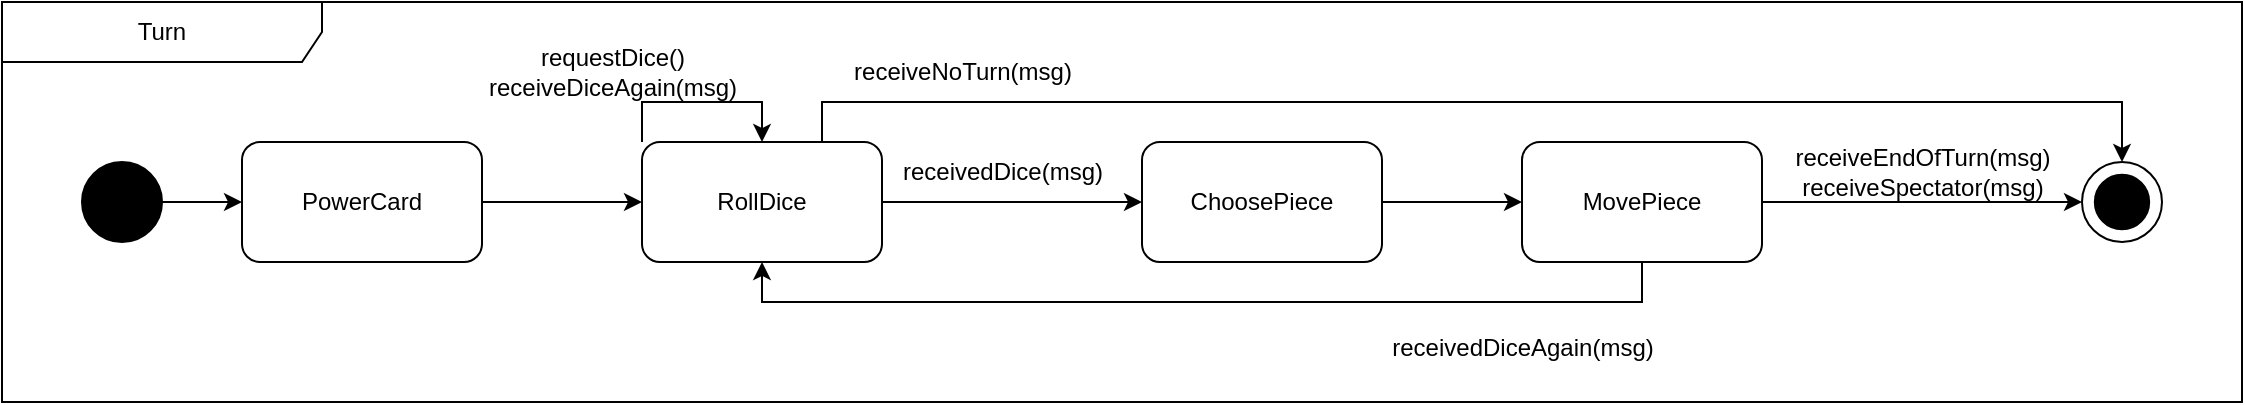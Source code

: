 <mxfile version="24.7.8">
  <diagram name="Seite-1" id="sXgBdFNS4Iq4SZMFfz9C">
    <mxGraphModel dx="1674" dy="836" grid="1" gridSize="10" guides="1" tooltips="1" connect="1" arrows="1" fold="1" page="1" pageScale="1" pageWidth="827" pageHeight="1169" math="0" shadow="0">
      <root>
        <mxCell id="0" />
        <mxCell id="1" parent="0" />
        <mxCell id="lQyYDzL_I2UZiROKzIM_-1" value="Turn" style="shape=umlFrame;whiteSpace=wrap;html=1;pointerEvents=0;recursiveResize=0;container=1;collapsible=0;width=160;" parent="1" vertex="1">
          <mxGeometry y="160" width="1120" height="200" as="geometry" />
        </mxCell>
        <mxCell id="Uh5D1-d9lzjAH5gLcX9P-13" style="edgeStyle=orthogonalEdgeStyle;rounded=0;orthogonalLoop=1;jettySize=auto;html=1;entryX=0;entryY=0.5;entryDx=0;entryDy=0;" parent="lQyYDzL_I2UZiROKzIM_-1" source="Uh5D1-d9lzjAH5gLcX9P-6" target="Uh5D1-d9lzjAH5gLcX9P-7" edge="1">
          <mxGeometry relative="1" as="geometry" />
        </mxCell>
        <mxCell id="q4_EZUNwiwKdVfT21M7S-6" style="edgeStyle=orthogonalEdgeStyle;rounded=0;orthogonalLoop=1;jettySize=auto;html=1;exitX=0.75;exitY=0;exitDx=0;exitDy=0;entryX=0.5;entryY=0;entryDx=0;entryDy=0;" parent="lQyYDzL_I2UZiROKzIM_-1" source="Uh5D1-d9lzjAH5gLcX9P-6" target="Uh5D1-d9lzjAH5gLcX9P-2" edge="1">
          <mxGeometry relative="1" as="geometry" />
        </mxCell>
        <mxCell id="Uh5D1-d9lzjAH5gLcX9P-6" value="RollDice" style="rounded=1;whiteSpace=wrap;html=1;" parent="lQyYDzL_I2UZiROKzIM_-1" vertex="1">
          <mxGeometry x="320" y="70" width="120" height="60" as="geometry" />
        </mxCell>
        <mxCell id="Uh5D1-d9lzjAH5gLcX9P-12" style="edgeStyle=orthogonalEdgeStyle;rounded=0;orthogonalLoop=1;jettySize=auto;html=1;entryX=0;entryY=0.5;entryDx=0;entryDy=0;" parent="lQyYDzL_I2UZiROKzIM_-1" source="Uh5D1-d9lzjAH5gLcX9P-7" target="Uh5D1-d9lzjAH5gLcX9P-8" edge="1">
          <mxGeometry relative="1" as="geometry" />
        </mxCell>
        <mxCell id="Uh5D1-d9lzjAH5gLcX9P-7" value="ChoosePiece" style="rounded=1;whiteSpace=wrap;html=1;" parent="lQyYDzL_I2UZiROKzIM_-1" vertex="1">
          <mxGeometry x="570" y="70" width="120" height="60" as="geometry" />
        </mxCell>
        <mxCell id="q4_EZUNwiwKdVfT21M7S-1" style="edgeStyle=orthogonalEdgeStyle;rounded=0;orthogonalLoop=1;jettySize=auto;html=1;exitX=1;exitY=0.5;exitDx=0;exitDy=0;entryX=0;entryY=0.5;entryDx=0;entryDy=0;" parent="lQyYDzL_I2UZiROKzIM_-1" source="Uh5D1-d9lzjAH5gLcX9P-8" target="Uh5D1-d9lzjAH5gLcX9P-2" edge="1">
          <mxGeometry relative="1" as="geometry" />
        </mxCell>
        <mxCell id="q4_EZUNwiwKdVfT21M7S-4" style="edgeStyle=orthogonalEdgeStyle;rounded=0;orthogonalLoop=1;jettySize=auto;html=1;exitX=0.5;exitY=1;exitDx=0;exitDy=0;entryX=0.5;entryY=1;entryDx=0;entryDy=0;" parent="lQyYDzL_I2UZiROKzIM_-1" source="Uh5D1-d9lzjAH5gLcX9P-8" target="Uh5D1-d9lzjAH5gLcX9P-6" edge="1">
          <mxGeometry relative="1" as="geometry" />
        </mxCell>
        <mxCell id="Uh5D1-d9lzjAH5gLcX9P-8" value="MovePiece" style="rounded=1;whiteSpace=wrap;html=1;" parent="lQyYDzL_I2UZiROKzIM_-1" vertex="1">
          <mxGeometry x="760" y="70" width="120" height="60" as="geometry" />
        </mxCell>
        <mxCell id="Uh5D1-d9lzjAH5gLcX9P-2" value="" style="ellipse;whiteSpace=wrap;html=1;aspect=fixed;" parent="lQyYDzL_I2UZiROKzIM_-1" vertex="1">
          <mxGeometry x="1040" y="80" width="40" height="40" as="geometry" />
        </mxCell>
        <mxCell id="Uh5D1-d9lzjAH5gLcX9P-3" value="" style="ellipse;whiteSpace=wrap;html=1;aspect=fixed;fillColor=#000000;" parent="lQyYDzL_I2UZiROKzIM_-1" vertex="1">
          <mxGeometry x="1046.41" y="86.41" width="27.18" height="27.18" as="geometry" />
        </mxCell>
        <mxCell id="q4_EZUNwiwKdVfT21M7S-3" value="receiveEndOfTurn(msg)&lt;div&gt;receiveSpectator(msg)&lt;/div&gt;" style="text;html=1;align=center;verticalAlign=middle;resizable=0;points=[];autosize=1;strokeColor=none;fillColor=none;" parent="lQyYDzL_I2UZiROKzIM_-1" vertex="1">
          <mxGeometry x="885" y="65" width="150" height="40" as="geometry" />
        </mxCell>
        <mxCell id="q4_EZUNwiwKdVfT21M7S-7" value="receiveNoTurn(msg)" style="text;html=1;align=center;verticalAlign=middle;resizable=0;points=[];autosize=1;strokeColor=none;fillColor=none;" parent="lQyYDzL_I2UZiROKzIM_-1" vertex="1">
          <mxGeometry x="415" y="20" width="130" height="30" as="geometry" />
        </mxCell>
        <mxCell id="Uh5D1-d9lzjAH5gLcX9P-5" style="edgeStyle=orthogonalEdgeStyle;rounded=0;orthogonalLoop=1;jettySize=auto;html=1;entryX=0;entryY=0.5;entryDx=0;entryDy=0;" parent="lQyYDzL_I2UZiROKzIM_-1" source="Uh5D1-d9lzjAH5gLcX9P-1" target="Uh5D1-d9lzjAH5gLcX9P-4" edge="1">
          <mxGeometry relative="1" as="geometry" />
        </mxCell>
        <mxCell id="Uh5D1-d9lzjAH5gLcX9P-1" value="" style="ellipse;whiteSpace=wrap;html=1;aspect=fixed;fillColor=#000000;" parent="lQyYDzL_I2UZiROKzIM_-1" vertex="1">
          <mxGeometry x="40" y="80" width="40" height="40" as="geometry" />
        </mxCell>
        <mxCell id="Uh5D1-d9lzjAH5gLcX9P-4" value="PowerCard" style="rounded=1;whiteSpace=wrap;html=1;" parent="lQyYDzL_I2UZiROKzIM_-1" vertex="1">
          <mxGeometry x="120" y="70" width="120" height="60" as="geometry" />
        </mxCell>
        <mxCell id="Uh5D1-d9lzjAH5gLcX9P-14" style="edgeStyle=orthogonalEdgeStyle;rounded=0;orthogonalLoop=1;jettySize=auto;html=1;entryX=0;entryY=0.5;entryDx=0;entryDy=0;" parent="lQyYDzL_I2UZiROKzIM_-1" source="Uh5D1-d9lzjAH5gLcX9P-4" target="Uh5D1-d9lzjAH5gLcX9P-6" edge="1">
          <mxGeometry relative="1" as="geometry" />
        </mxCell>
        <mxCell id="q4_EZUNwiwKdVfT21M7S-8" style="edgeStyle=orthogonalEdgeStyle;rounded=0;orthogonalLoop=1;jettySize=auto;html=1;exitX=0;exitY=0;exitDx=0;exitDy=0;entryX=0.5;entryY=0;entryDx=0;entryDy=0;" parent="lQyYDzL_I2UZiROKzIM_-1" source="Uh5D1-d9lzjAH5gLcX9P-6" target="Uh5D1-d9lzjAH5gLcX9P-6" edge="1">
          <mxGeometry relative="1" as="geometry">
            <Array as="points">
              <mxPoint x="320" y="50" />
              <mxPoint x="380" y="50" />
            </Array>
          </mxGeometry>
        </mxCell>
        <mxCell id="q4_EZUNwiwKdVfT21M7S-10" value="receivedDice(msg)" style="text;html=1;align=center;verticalAlign=middle;resizable=0;points=[];autosize=1;strokeColor=none;fillColor=none;" parent="lQyYDzL_I2UZiROKzIM_-1" vertex="1">
          <mxGeometry x="440" y="70" width="120" height="30" as="geometry" />
        </mxCell>
        <mxCell id="q4_EZUNwiwKdVfT21M7S-9" value="requestDice()&lt;div&gt;receiveDiceAgain(msg)&lt;/div&gt;" style="text;html=1;align=center;verticalAlign=middle;resizable=0;points=[];autosize=1;strokeColor=none;fillColor=none;" parent="lQyYDzL_I2UZiROKzIM_-1" vertex="1">
          <mxGeometry x="230" y="15" width="150" height="40" as="geometry" />
        </mxCell>
        <mxCell id="q4_EZUNwiwKdVfT21M7S-5" value="receivedDiceAgain(msg)" style="text;html=1;align=center;verticalAlign=middle;resizable=0;points=[];autosize=1;strokeColor=none;fillColor=none;" parent="1" vertex="1">
          <mxGeometry x="685" y="318" width="150" height="30" as="geometry" />
        </mxCell>
      </root>
    </mxGraphModel>
  </diagram>
</mxfile>

